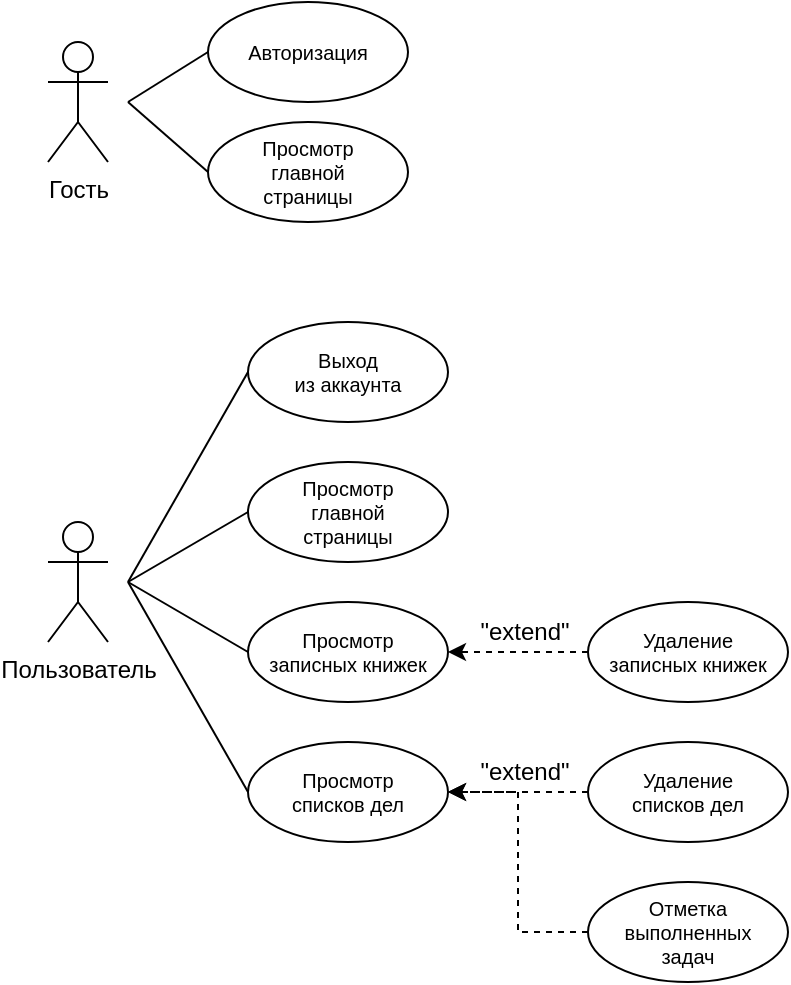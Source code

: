 <mxfile version="22.1.3" type="device">
  <diagram name="Страница — 1" id="w3hdrznDzZopQdLgSvyi">
    <mxGraphModel dx="1434" dy="790" grid="1" gridSize="10" guides="1" tooltips="1" connect="1" arrows="1" fold="1" page="1" pageScale="1" pageWidth="827" pageHeight="1169" math="0" shadow="0">
      <root>
        <mxCell id="0" />
        <mxCell id="1" parent="0" />
        <mxCell id="2wcQbtf9iYhFMX01wgPh-1" value="Гость" style="shape=umlActor;verticalLabelPosition=bottom;verticalAlign=top;html=1;outlineConnect=0;" vertex="1" parent="1">
          <mxGeometry x="40" y="60" width="30" height="60" as="geometry" />
        </mxCell>
        <mxCell id="2wcQbtf9iYhFMX01wgPh-2" value="Авторизация" style="ellipse;whiteSpace=wrap;html=1;fontSize=10;" vertex="1" parent="1">
          <mxGeometry x="120" y="40" width="100" height="50" as="geometry" />
        </mxCell>
        <mxCell id="2wcQbtf9iYhFMX01wgPh-3" value="&lt;div&gt;Просмотр&lt;/div&gt;&lt;div&gt;главной&lt;/div&gt;&lt;div&gt;страницы&lt;/div&gt;" style="ellipse;whiteSpace=wrap;html=1;fontSize=10;" vertex="1" parent="1">
          <mxGeometry x="120" y="100" width="100" height="50" as="geometry" />
        </mxCell>
        <mxCell id="2wcQbtf9iYhFMX01wgPh-4" value="" style="endArrow=none;html=1;rounded=0;entryX=0;entryY=0.5;entryDx=0;entryDy=0;" edge="1" parent="1" target="2wcQbtf9iYhFMX01wgPh-2">
          <mxGeometry width="50" height="50" relative="1" as="geometry">
            <mxPoint x="80" y="90" as="sourcePoint" />
            <mxPoint x="220" y="120" as="targetPoint" />
          </mxGeometry>
        </mxCell>
        <mxCell id="2wcQbtf9iYhFMX01wgPh-5" value="" style="endArrow=none;html=1;rounded=0;entryX=0;entryY=0.5;entryDx=0;entryDy=0;" edge="1" parent="1" target="2wcQbtf9iYhFMX01wgPh-3">
          <mxGeometry width="50" height="50" relative="1" as="geometry">
            <mxPoint x="80" y="90" as="sourcePoint" />
            <mxPoint x="130" y="75" as="targetPoint" />
          </mxGeometry>
        </mxCell>
        <mxCell id="QEGuC3CkVHZqsu7OCDyT-1" value="Пользователь" style="shape=umlActor;verticalLabelPosition=bottom;verticalAlign=top;html=1;outlineConnect=0;" vertex="1" parent="1">
          <mxGeometry x="40" y="300" width="30" height="60" as="geometry" />
        </mxCell>
        <mxCell id="QEGuC3CkVHZqsu7OCDyT-2" value="&lt;div&gt;Выход&lt;/div&gt;&lt;div&gt;из аккаунта&lt;/div&gt;" style="ellipse;whiteSpace=wrap;html=1;fontSize=10;" vertex="1" parent="1">
          <mxGeometry x="140" y="200" width="100" height="50" as="geometry" />
        </mxCell>
        <mxCell id="QEGuC3CkVHZqsu7OCDyT-3" value="&lt;div&gt;Просмотр&lt;/div&gt;&lt;div&gt;главной&lt;/div&gt;&lt;div&gt;страницы&lt;/div&gt;" style="ellipse;whiteSpace=wrap;html=1;fontSize=10;" vertex="1" parent="1">
          <mxGeometry x="140" y="270" width="100" height="50" as="geometry" />
        </mxCell>
        <mxCell id="QEGuC3CkVHZqsu7OCDyT-4" value="&lt;div&gt;Просмотр&lt;/div&gt;&lt;div&gt;записных книжек&lt;/div&gt;" style="ellipse;whiteSpace=wrap;html=1;fontSize=10;" vertex="1" parent="1">
          <mxGeometry x="140" y="340" width="100" height="50" as="geometry" />
        </mxCell>
        <mxCell id="QEGuC3CkVHZqsu7OCDyT-5" value="&lt;div&gt;Просмотр&lt;/div&gt;&lt;div&gt;списков дел&lt;/div&gt;" style="ellipse;whiteSpace=wrap;html=1;fontSize=10;" vertex="1" parent="1">
          <mxGeometry x="140" y="410" width="100" height="50" as="geometry" />
        </mxCell>
        <mxCell id="QEGuC3CkVHZqsu7OCDyT-6" style="edgeStyle=orthogonalEdgeStyle;rounded=0;orthogonalLoop=1;jettySize=auto;html=1;exitX=0;exitY=0.5;exitDx=0;exitDy=0;entryX=1;entryY=0.5;entryDx=0;entryDy=0;dashed=1;" edge="1" parent="1" source="QEGuC3CkVHZqsu7OCDyT-7" target="QEGuC3CkVHZqsu7OCDyT-4">
          <mxGeometry relative="1" as="geometry" />
        </mxCell>
        <mxCell id="QEGuC3CkVHZqsu7OCDyT-7" value="&lt;div&gt;Удаление&lt;br&gt;&lt;/div&gt;&lt;div&gt;записных книжек&lt;/div&gt;" style="ellipse;whiteSpace=wrap;html=1;fontSize=10;" vertex="1" parent="1">
          <mxGeometry x="310" y="340" width="100" height="50" as="geometry" />
        </mxCell>
        <mxCell id="QEGuC3CkVHZqsu7OCDyT-8" style="edgeStyle=orthogonalEdgeStyle;rounded=0;orthogonalLoop=1;jettySize=auto;html=1;exitX=0;exitY=0.5;exitDx=0;exitDy=0;entryX=1;entryY=0.5;entryDx=0;entryDy=0;dashed=1;" edge="1" parent="1" source="QEGuC3CkVHZqsu7OCDyT-9" target="QEGuC3CkVHZqsu7OCDyT-5">
          <mxGeometry relative="1" as="geometry" />
        </mxCell>
        <mxCell id="QEGuC3CkVHZqsu7OCDyT-9" value="&lt;div&gt;Удаление&lt;br&gt;&lt;/div&gt;&lt;div&gt;списков дел&lt;/div&gt;" style="ellipse;whiteSpace=wrap;html=1;fontSize=10;" vertex="1" parent="1">
          <mxGeometry x="310" y="410" width="100" height="50" as="geometry" />
        </mxCell>
        <mxCell id="QEGuC3CkVHZqsu7OCDyT-10" style="edgeStyle=orthogonalEdgeStyle;rounded=0;orthogonalLoop=1;jettySize=auto;html=1;exitX=0;exitY=0.5;exitDx=0;exitDy=0;entryX=1;entryY=0.5;entryDx=0;entryDy=0;dashed=1;" edge="1" parent="1" source="QEGuC3CkVHZqsu7OCDyT-11" target="QEGuC3CkVHZqsu7OCDyT-5">
          <mxGeometry relative="1" as="geometry" />
        </mxCell>
        <mxCell id="QEGuC3CkVHZqsu7OCDyT-11" value="&lt;div&gt;Отметка выполненных&lt;/div&gt;&lt;div&gt;задач&lt;/div&gt;" style="ellipse;whiteSpace=wrap;html=1;fontSize=10;" vertex="1" parent="1">
          <mxGeometry x="310" y="480" width="100" height="50" as="geometry" />
        </mxCell>
        <mxCell id="QEGuC3CkVHZqsu7OCDyT-12" value="" style="endArrow=none;html=1;rounded=0;entryX=0;entryY=0.5;entryDx=0;entryDy=0;" edge="1" parent="1" target="QEGuC3CkVHZqsu7OCDyT-2">
          <mxGeometry width="50" height="50" relative="1" as="geometry">
            <mxPoint x="80" y="330" as="sourcePoint" />
            <mxPoint x="220" y="330" as="targetPoint" />
          </mxGeometry>
        </mxCell>
        <mxCell id="QEGuC3CkVHZqsu7OCDyT-13" value="" style="endArrow=none;html=1;rounded=0;entryX=0;entryY=0.5;entryDx=0;entryDy=0;" edge="1" parent="1" target="QEGuC3CkVHZqsu7OCDyT-3">
          <mxGeometry width="50" height="50" relative="1" as="geometry">
            <mxPoint x="80" y="330" as="sourcePoint" />
            <mxPoint x="150" y="235" as="targetPoint" />
          </mxGeometry>
        </mxCell>
        <mxCell id="QEGuC3CkVHZqsu7OCDyT-14" value="" style="endArrow=none;html=1;rounded=0;entryX=0;entryY=0.5;entryDx=0;entryDy=0;" edge="1" parent="1" target="QEGuC3CkVHZqsu7OCDyT-4">
          <mxGeometry width="50" height="50" relative="1" as="geometry">
            <mxPoint x="80" y="330" as="sourcePoint" />
            <mxPoint x="150" y="305" as="targetPoint" />
          </mxGeometry>
        </mxCell>
        <mxCell id="QEGuC3CkVHZqsu7OCDyT-15" value="" style="endArrow=none;html=1;rounded=0;entryX=0;entryY=0.5;entryDx=0;entryDy=0;" edge="1" parent="1" target="QEGuC3CkVHZqsu7OCDyT-5">
          <mxGeometry width="50" height="50" relative="1" as="geometry">
            <mxPoint x="80" y="330" as="sourcePoint" />
            <mxPoint x="150" y="375" as="targetPoint" />
          </mxGeometry>
        </mxCell>
        <mxCell id="QEGuC3CkVHZqsu7OCDyT-16" value="&quot;extend&quot;" style="text;html=1;align=center;verticalAlign=middle;resizable=0;points=[];autosize=1;strokeColor=none;fillColor=none;" vertex="1" parent="1">
          <mxGeometry x="243" y="340" width="70" height="30" as="geometry" />
        </mxCell>
        <mxCell id="QEGuC3CkVHZqsu7OCDyT-17" value="&quot;extend&quot;" style="text;html=1;align=center;verticalAlign=middle;resizable=0;points=[];autosize=1;strokeColor=none;fillColor=none;" vertex="1" parent="1">
          <mxGeometry x="243" y="410" width="70" height="30" as="geometry" />
        </mxCell>
      </root>
    </mxGraphModel>
  </diagram>
</mxfile>
